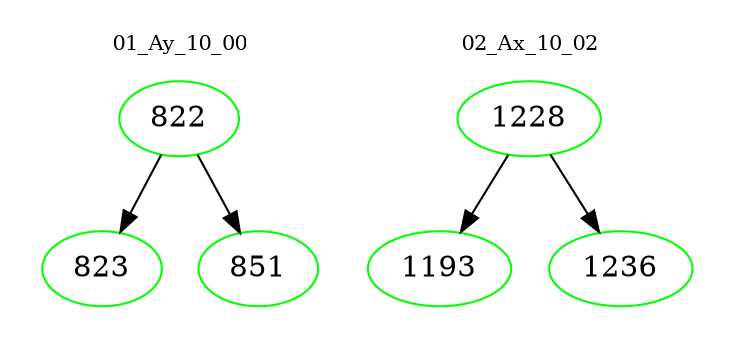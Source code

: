 digraph{
subgraph cluster_0 {
color = white
label = "01_Ay_10_00";
fontsize=10;
T0_822 [label="822", color="green"]
T0_822 -> T0_823 [color="black"]
T0_823 [label="823", color="green"]
T0_822 -> T0_851 [color="black"]
T0_851 [label="851", color="green"]
}
subgraph cluster_1 {
color = white
label = "02_Ax_10_02";
fontsize=10;
T1_1228 [label="1228", color="green"]
T1_1228 -> T1_1193 [color="black"]
T1_1193 [label="1193", color="green"]
T1_1228 -> T1_1236 [color="black"]
T1_1236 [label="1236", color="green"]
}
}
